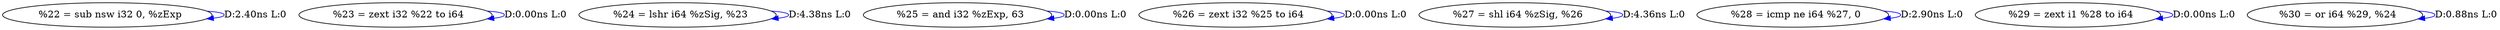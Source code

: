 digraph {
Node0x3cb9ed0[label="  %22 = sub nsw i32 0, %zExp"];
Node0x3cb9ed0 -> Node0x3cb9ed0[label="D:2.40ns L:0",color=blue];
Node0x3cba000[label="  %23 = zext i32 %22 to i64"];
Node0x3cba000 -> Node0x3cba000[label="D:0.00ns L:0",color=blue];
Node0x3cba0e0[label="  %24 = lshr i64 %zSig, %23"];
Node0x3cba0e0 -> Node0x3cba0e0[label="D:4.38ns L:0",color=blue];
Node0x3cba1c0[label="  %25 = and i32 %zExp, 63"];
Node0x3cba1c0 -> Node0x3cba1c0[label="D:0.00ns L:0",color=blue];
Node0x3cba2a0[label="  %26 = zext i32 %25 to i64"];
Node0x3cba2a0 -> Node0x3cba2a0[label="D:0.00ns L:0",color=blue];
Node0x3cba380[label="  %27 = shl i64 %zSig, %26"];
Node0x3cba380 -> Node0x3cba380[label="D:4.36ns L:0",color=blue];
Node0x3cba460[label="  %28 = icmp ne i64 %27, 0"];
Node0x3cba460 -> Node0x3cba460[label="D:2.90ns L:0",color=blue];
Node0x3cba540[label="  %29 = zext i1 %28 to i64"];
Node0x3cba540 -> Node0x3cba540[label="D:0.00ns L:0",color=blue];
Node0x3cba620[label="  %30 = or i64 %29, %24"];
Node0x3cba620 -> Node0x3cba620[label="D:0.88ns L:0",color=blue];
}
